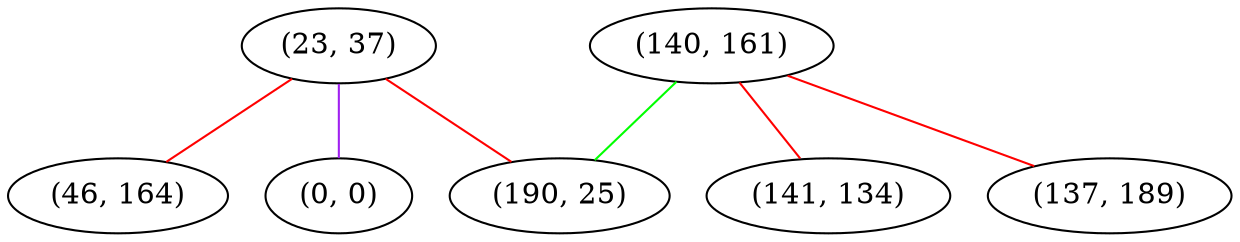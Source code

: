 graph "" {
"(23, 37)";
"(140, 161)";
"(46, 164)";
"(141, 134)";
"(137, 189)";
"(0, 0)";
"(190, 25)";
"(23, 37)" -- "(46, 164)"  [color=red, key=0, weight=1];
"(23, 37)" -- "(190, 25)"  [color=red, key=0, weight=1];
"(23, 37)" -- "(0, 0)"  [color=purple, key=0, weight=4];
"(140, 161)" -- "(141, 134)"  [color=red, key=0, weight=1];
"(140, 161)" -- "(137, 189)"  [color=red, key=0, weight=1];
"(140, 161)" -- "(190, 25)"  [color=green, key=0, weight=2];
}
